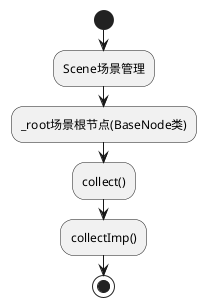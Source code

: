 @startuml RenderListBuild
start
:Scene场景管理;
:_root场景根节点(BaseNode类);
:collect();
:collectImp();
stop
@enduml